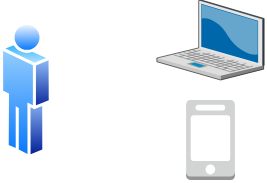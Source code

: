 <mxfile version="26.3.0">
  <diagram name="Page-1" id="nWXVV_qFvxe4rs31Sv0o">
    <mxGraphModel dx="356" dy="183" grid="1" gridSize="10" guides="1" tooltips="1" connect="1" arrows="1" fold="1" page="1" pageScale="1" pageWidth="827" pageHeight="1169" math="0" shadow="0">
      <root>
        <mxCell id="0" />
        <mxCell id="1" parent="0" />
        <mxCell id="VNegzkIcmWhEszFQSvMl-1" value="" style="image;aspect=fixed;perimeter=ellipsePerimeter;html=1;align=center;shadow=0;dashed=0;spacingTop=3;image=img/lib/active_directory/user.svg;" vertex="1" parent="1">
          <mxGeometry x="190" y="120" width="25.9" height="70" as="geometry" />
        </mxCell>
        <mxCell id="VNegzkIcmWhEszFQSvMl-3" value="" style="outlineConnect=0;dashed=0;verticalLabelPosition=bottom;verticalAlign=top;align=center;html=1;shape=mxgraph.aws3.mobile_client;fillColor=#D2D3D3;gradientColor=none;aspect=fixed;" vertex="1" parent="1">
          <mxGeometry x="283.05" y="160" width="24.4" height="40" as="geometry" />
        </mxCell>
        <mxCell id="VNegzkIcmWhEszFQSvMl-5" value="" style="verticalLabelPosition=bottom;sketch=0;aspect=fixed;html=1;verticalAlign=top;strokeColor=none;align=center;outlineConnect=0;shape=mxgraph.citrix.laptop_2;" vertex="1" parent="1">
          <mxGeometry x="268.43" y="110" width="53.64" height="40" as="geometry" />
        </mxCell>
      </root>
    </mxGraphModel>
  </diagram>
</mxfile>
